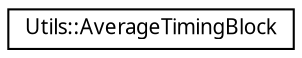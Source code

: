 digraph "Graphical Class Hierarchy"
{
 // LATEX_PDF_SIZE
  edge [fontname="Arial.ttf",fontsize="10",labelfontname="Arial.ttf",labelfontsize="10"];
  node [fontname="Arial.ttf",fontsize="10",shape=record];
  rankdir="LR";
  Node0 [label="Utils::AverageTimingBlock",height=0.2,width=0.4,color="black", fillcolor="white", style="filled",URL="$struct_utils_1_1_average_timing_block.html",tooltip="concatenation of average value and timer"];
}
